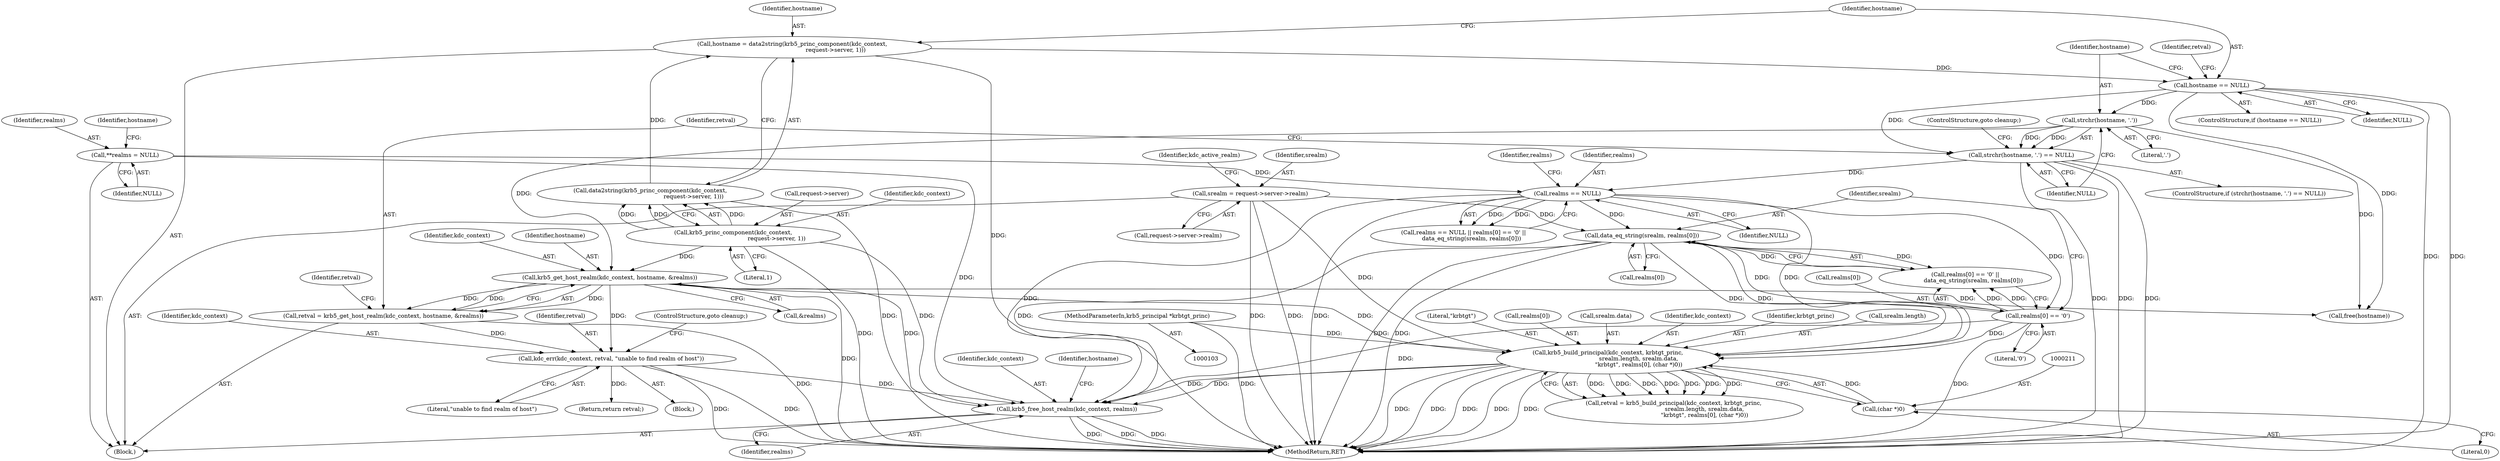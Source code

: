 digraph "1_krb5_4c023ba43c16396f0d199e2df1cfa59b88b62acc_0@API" {
"1000214" [label="(Call,krb5_free_host_realm(kdc_context, realms))"];
"1000169" [label="(Call,kdc_err(kdc_context, retval, \"unable to find realm of host\"))"];
"1000161" [label="(Call,krb5_get_host_realm(kdc_context, hostname, &realms))"];
"1000137" [label="(Call,krb5_princ_component(kdc_context,\n                                                request->server, 1))"];
"1000154" [label="(Call,strchr(hostname, '.'))"];
"1000144" [label="(Call,hostname == NULL)"];
"1000134" [label="(Call,hostname = data2string(krb5_princ_component(kdc_context,\n                                                request->server, 1)))"];
"1000136" [label="(Call,data2string(krb5_princ_component(kdc_context,\n                                                request->server, 1)))"];
"1000159" [label="(Call,retval = krb5_get_host_realm(kdc_context, hostname, &realms))"];
"1000197" [label="(Call,krb5_build_principal(kdc_context, krbtgt_princ,\n                                  srealm.length, srealm.data,\n                                  \"krbtgt\", realms[0], (char *)0))"];
"1000106" [label="(MethodParameterIn,krb5_principal *krbtgt_princ)"];
"1000185" [label="(Call,data_eq_string(srealm, realms[0]))"];
"1000121" [label="(Call,srealm = request->server->realm)"];
"1000180" [label="(Call,realms[0] == '\0')"];
"1000176" [label="(Call,realms == NULL)"];
"1000113" [label="(Call,**realms = NULL)"];
"1000153" [label="(Call,strchr(hostname, '.') == NULL)"];
"1000210" [label="(Call,(char *)0)"];
"1000158" [label="(ControlStructure,goto cleanup;)"];
"1000221" [label="(MethodReturn,RET)"];
"1000169" [label="(Call,kdc_err(kdc_context, retval, \"unable to find realm of host\"))"];
"1000172" [label="(Literal,\"unable to find realm of host\")"];
"1000185" [label="(Call,data_eq_string(srealm, realms[0]))"];
"1000163" [label="(Identifier,hostname)"];
"1000113" [label="(Call,**realms = NULL)"];
"1000210" [label="(Call,(char *)0)"];
"1000198" [label="(Identifier,kdc_context)"];
"1000199" [label="(Identifier,krbtgt_princ)"];
"1000187" [label="(Call,realms[0])"];
"1000115" [label="(Identifier,NULL)"];
"1000106" [label="(MethodParameterIn,krb5_principal *krbtgt_princ)"];
"1000175" [label="(Call,realms == NULL || realms[0] == '\0' ||\n         data_eq_string(srealm, realms[0]))"];
"1000212" [label="(Literal,0)"];
"1000160" [label="(Identifier,retval)"];
"1000178" [label="(Identifier,NULL)"];
"1000146" [label="(Identifier,NULL)"];
"1000200" [label="(Call,srealm.length)"];
"1000122" [label="(Identifier,srealm)"];
"1000197" [label="(Call,krb5_build_principal(kdc_context, krbtgt_princ,\n                                  srealm.length, srealm.data,\n                                  \"krbtgt\", realms[0], (char *)0))"];
"1000123" [label="(Call,request->server->realm)"];
"1000184" [label="(Literal,'\0')"];
"1000177" [label="(Identifier,realms)"];
"1000182" [label="(Identifier,realms)"];
"1000219" [label="(Return,return retval;)"];
"1000142" [label="(Literal,1)"];
"1000144" [label="(Call,hostname == NULL)"];
"1000156" [label="(Literal,'.')"];
"1000179" [label="(Call,realms[0] == '\0' ||\n         data_eq_string(srealm, realms[0]))"];
"1000118" [label="(Identifier,hostname)"];
"1000138" [label="(Identifier,kdc_context)"];
"1000181" [label="(Call,realms[0])"];
"1000214" [label="(Call,krb5_free_host_realm(kdc_context, realms))"];
"1000143" [label="(ControlStructure,if (hostname == NULL))"];
"1000155" [label="(Identifier,hostname)"];
"1000149" [label="(Identifier,retval)"];
"1000171" [label="(Identifier,retval)"];
"1000216" [label="(Identifier,realms)"];
"1000162" [label="(Identifier,kdc_context)"];
"1000195" [label="(Call,retval = krb5_build_principal(kdc_context, krbtgt_princ,\n                                  srealm.length, srealm.data,\n                                  \"krbtgt\", realms[0], (char *)0))"];
"1000134" [label="(Call,hostname = data2string(krb5_princ_component(kdc_context,\n                                                request->server, 1)))"];
"1000135" [label="(Identifier,hostname)"];
"1000137" [label="(Call,krb5_princ_component(kdc_context,\n                                                request->server, 1))"];
"1000168" [label="(Block,)"];
"1000107" [label="(Block,)"];
"1000121" [label="(Call,srealm = request->server->realm)"];
"1000206" [label="(Literal,\"krbtgt\")"];
"1000152" [label="(ControlStructure,if (strchr(hostname, '.') == NULL))"];
"1000153" [label="(Call,strchr(hostname, '.') == NULL)"];
"1000114" [label="(Identifier,realms)"];
"1000159" [label="(Call,retval = krb5_get_host_realm(kdc_context, hostname, &realms))"];
"1000173" [label="(ControlStructure,goto cleanup;)"];
"1000161" [label="(Call,krb5_get_host_realm(kdc_context, hostname, &realms))"];
"1000170" [label="(Identifier,kdc_context)"];
"1000186" [label="(Identifier,srealm)"];
"1000217" [label="(Call,free(hostname))"];
"1000136" [label="(Call,data2string(krb5_princ_component(kdc_context,\n                                                request->server, 1)))"];
"1000164" [label="(Call,&realms)"];
"1000176" [label="(Call,realms == NULL)"];
"1000139" [label="(Call,request->server)"];
"1000157" [label="(Identifier,NULL)"];
"1000180" [label="(Call,realms[0] == '\0')"];
"1000145" [label="(Identifier,hostname)"];
"1000207" [label="(Call,realms[0])"];
"1000203" [label="(Call,srealm.data)"];
"1000131" [label="(Identifier,kdc_active_realm)"];
"1000215" [label="(Identifier,kdc_context)"];
"1000154" [label="(Call,strchr(hostname, '.'))"];
"1000167" [label="(Identifier,retval)"];
"1000218" [label="(Identifier,hostname)"];
"1000214" -> "1000107"  [label="AST: "];
"1000214" -> "1000216"  [label="CFG: "];
"1000215" -> "1000214"  [label="AST: "];
"1000216" -> "1000214"  [label="AST: "];
"1000218" -> "1000214"  [label="CFG: "];
"1000214" -> "1000221"  [label="DDG: "];
"1000214" -> "1000221"  [label="DDG: "];
"1000214" -> "1000221"  [label="DDG: "];
"1000169" -> "1000214"  [label="DDG: "];
"1000137" -> "1000214"  [label="DDG: "];
"1000161" -> "1000214"  [label="DDG: "];
"1000197" -> "1000214"  [label="DDG: "];
"1000197" -> "1000214"  [label="DDG: "];
"1000185" -> "1000214"  [label="DDG: "];
"1000113" -> "1000214"  [label="DDG: "];
"1000180" -> "1000214"  [label="DDG: "];
"1000176" -> "1000214"  [label="DDG: "];
"1000169" -> "1000168"  [label="AST: "];
"1000169" -> "1000172"  [label="CFG: "];
"1000170" -> "1000169"  [label="AST: "];
"1000171" -> "1000169"  [label="AST: "];
"1000172" -> "1000169"  [label="AST: "];
"1000173" -> "1000169"  [label="CFG: "];
"1000169" -> "1000221"  [label="DDG: "];
"1000169" -> "1000221"  [label="DDG: "];
"1000161" -> "1000169"  [label="DDG: "];
"1000159" -> "1000169"  [label="DDG: "];
"1000169" -> "1000219"  [label="DDG: "];
"1000161" -> "1000159"  [label="AST: "];
"1000161" -> "1000164"  [label="CFG: "];
"1000162" -> "1000161"  [label="AST: "];
"1000163" -> "1000161"  [label="AST: "];
"1000164" -> "1000161"  [label="AST: "];
"1000159" -> "1000161"  [label="CFG: "];
"1000161" -> "1000221"  [label="DDG: "];
"1000161" -> "1000159"  [label="DDG: "];
"1000161" -> "1000159"  [label="DDG: "];
"1000161" -> "1000159"  [label="DDG: "];
"1000137" -> "1000161"  [label="DDG: "];
"1000154" -> "1000161"  [label="DDG: "];
"1000161" -> "1000197"  [label="DDG: "];
"1000161" -> "1000217"  [label="DDG: "];
"1000137" -> "1000136"  [label="AST: "];
"1000137" -> "1000142"  [label="CFG: "];
"1000138" -> "1000137"  [label="AST: "];
"1000139" -> "1000137"  [label="AST: "];
"1000142" -> "1000137"  [label="AST: "];
"1000136" -> "1000137"  [label="CFG: "];
"1000137" -> "1000221"  [label="DDG: "];
"1000137" -> "1000136"  [label="DDG: "];
"1000137" -> "1000136"  [label="DDG: "];
"1000137" -> "1000136"  [label="DDG: "];
"1000154" -> "1000153"  [label="AST: "];
"1000154" -> "1000156"  [label="CFG: "];
"1000155" -> "1000154"  [label="AST: "];
"1000156" -> "1000154"  [label="AST: "];
"1000157" -> "1000154"  [label="CFG: "];
"1000154" -> "1000153"  [label="DDG: "];
"1000154" -> "1000153"  [label="DDG: "];
"1000144" -> "1000154"  [label="DDG: "];
"1000154" -> "1000217"  [label="DDG: "];
"1000144" -> "1000143"  [label="AST: "];
"1000144" -> "1000146"  [label="CFG: "];
"1000145" -> "1000144"  [label="AST: "];
"1000146" -> "1000144"  [label="AST: "];
"1000149" -> "1000144"  [label="CFG: "];
"1000155" -> "1000144"  [label="CFG: "];
"1000144" -> "1000221"  [label="DDG: "];
"1000144" -> "1000221"  [label="DDG: "];
"1000134" -> "1000144"  [label="DDG: "];
"1000144" -> "1000153"  [label="DDG: "];
"1000144" -> "1000217"  [label="DDG: "];
"1000134" -> "1000107"  [label="AST: "];
"1000134" -> "1000136"  [label="CFG: "];
"1000135" -> "1000134"  [label="AST: "];
"1000136" -> "1000134"  [label="AST: "];
"1000145" -> "1000134"  [label="CFG: "];
"1000134" -> "1000221"  [label="DDG: "];
"1000136" -> "1000134"  [label="DDG: "];
"1000136" -> "1000221"  [label="DDG: "];
"1000159" -> "1000107"  [label="AST: "];
"1000160" -> "1000159"  [label="AST: "];
"1000167" -> "1000159"  [label="CFG: "];
"1000159" -> "1000221"  [label="DDG: "];
"1000197" -> "1000195"  [label="AST: "];
"1000197" -> "1000210"  [label="CFG: "];
"1000198" -> "1000197"  [label="AST: "];
"1000199" -> "1000197"  [label="AST: "];
"1000200" -> "1000197"  [label="AST: "];
"1000203" -> "1000197"  [label="AST: "];
"1000206" -> "1000197"  [label="AST: "];
"1000207" -> "1000197"  [label="AST: "];
"1000210" -> "1000197"  [label="AST: "];
"1000195" -> "1000197"  [label="CFG: "];
"1000197" -> "1000221"  [label="DDG: "];
"1000197" -> "1000221"  [label="DDG: "];
"1000197" -> "1000221"  [label="DDG: "];
"1000197" -> "1000221"  [label="DDG: "];
"1000197" -> "1000221"  [label="DDG: "];
"1000197" -> "1000195"  [label="DDG: "];
"1000197" -> "1000195"  [label="DDG: "];
"1000197" -> "1000195"  [label="DDG: "];
"1000197" -> "1000195"  [label="DDG: "];
"1000197" -> "1000195"  [label="DDG: "];
"1000197" -> "1000195"  [label="DDG: "];
"1000197" -> "1000195"  [label="DDG: "];
"1000106" -> "1000197"  [label="DDG: "];
"1000185" -> "1000197"  [label="DDG: "];
"1000185" -> "1000197"  [label="DDG: "];
"1000121" -> "1000197"  [label="DDG: "];
"1000180" -> "1000197"  [label="DDG: "];
"1000176" -> "1000197"  [label="DDG: "];
"1000210" -> "1000197"  [label="DDG: "];
"1000106" -> "1000103"  [label="AST: "];
"1000106" -> "1000221"  [label="DDG: "];
"1000185" -> "1000179"  [label="AST: "];
"1000185" -> "1000187"  [label="CFG: "];
"1000186" -> "1000185"  [label="AST: "];
"1000187" -> "1000185"  [label="AST: "];
"1000179" -> "1000185"  [label="CFG: "];
"1000185" -> "1000221"  [label="DDG: "];
"1000185" -> "1000221"  [label="DDG: "];
"1000185" -> "1000179"  [label="DDG: "];
"1000185" -> "1000179"  [label="DDG: "];
"1000121" -> "1000185"  [label="DDG: "];
"1000180" -> "1000185"  [label="DDG: "];
"1000176" -> "1000185"  [label="DDG: "];
"1000121" -> "1000107"  [label="AST: "];
"1000121" -> "1000123"  [label="CFG: "];
"1000122" -> "1000121"  [label="AST: "];
"1000123" -> "1000121"  [label="AST: "];
"1000131" -> "1000121"  [label="CFG: "];
"1000121" -> "1000221"  [label="DDG: "];
"1000121" -> "1000221"  [label="DDG: "];
"1000180" -> "1000179"  [label="AST: "];
"1000180" -> "1000184"  [label="CFG: "];
"1000181" -> "1000180"  [label="AST: "];
"1000184" -> "1000180"  [label="AST: "];
"1000186" -> "1000180"  [label="CFG: "];
"1000179" -> "1000180"  [label="CFG: "];
"1000180" -> "1000221"  [label="DDG: "];
"1000180" -> "1000179"  [label="DDG: "];
"1000180" -> "1000179"  [label="DDG: "];
"1000176" -> "1000180"  [label="DDG: "];
"1000176" -> "1000175"  [label="AST: "];
"1000176" -> "1000178"  [label="CFG: "];
"1000177" -> "1000176"  [label="AST: "];
"1000178" -> "1000176"  [label="AST: "];
"1000182" -> "1000176"  [label="CFG: "];
"1000175" -> "1000176"  [label="CFG: "];
"1000176" -> "1000221"  [label="DDG: "];
"1000176" -> "1000175"  [label="DDG: "];
"1000176" -> "1000175"  [label="DDG: "];
"1000113" -> "1000176"  [label="DDG: "];
"1000153" -> "1000176"  [label="DDG: "];
"1000113" -> "1000107"  [label="AST: "];
"1000113" -> "1000115"  [label="CFG: "];
"1000114" -> "1000113"  [label="AST: "];
"1000115" -> "1000113"  [label="AST: "];
"1000118" -> "1000113"  [label="CFG: "];
"1000153" -> "1000152"  [label="AST: "];
"1000153" -> "1000157"  [label="CFG: "];
"1000157" -> "1000153"  [label="AST: "];
"1000158" -> "1000153"  [label="CFG: "];
"1000160" -> "1000153"  [label="CFG: "];
"1000153" -> "1000221"  [label="DDG: "];
"1000153" -> "1000221"  [label="DDG: "];
"1000153" -> "1000221"  [label="DDG: "];
"1000210" -> "1000212"  [label="CFG: "];
"1000211" -> "1000210"  [label="AST: "];
"1000212" -> "1000210"  [label="AST: "];
}
